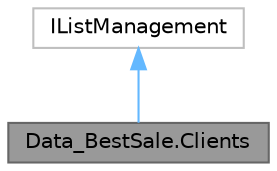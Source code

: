 digraph "Data_BestSale.Clients"
{
 // LATEX_PDF_SIZE
  bgcolor="transparent";
  edge [fontname=Helvetica,fontsize=10,labelfontname=Helvetica,labelfontsize=10];
  node [fontname=Helvetica,fontsize=10,shape=box,height=0.2,width=0.4];
  Node1 [id="Node000001",label="Data_BestSale.Clients",height=0.2,width=0.4,color="gray40", fillcolor="grey60", style="filled", fontcolor="black",tooltip="Purpose: Class with the definition and methods to manage a list of clients. Created by: Jose Alves a2..."];
  Node2 -> Node1 [id="edge1_Node000001_Node000002",dir="back",color="steelblue1",style="solid",tooltip=" "];
  Node2 [id="Node000002",label="IListManagement",height=0.2,width=0.4,color="grey75", fillcolor="white", style="filled",URL="$interface_data___best_sale_1_1_i_list_management.html",tooltip=" "];
}
